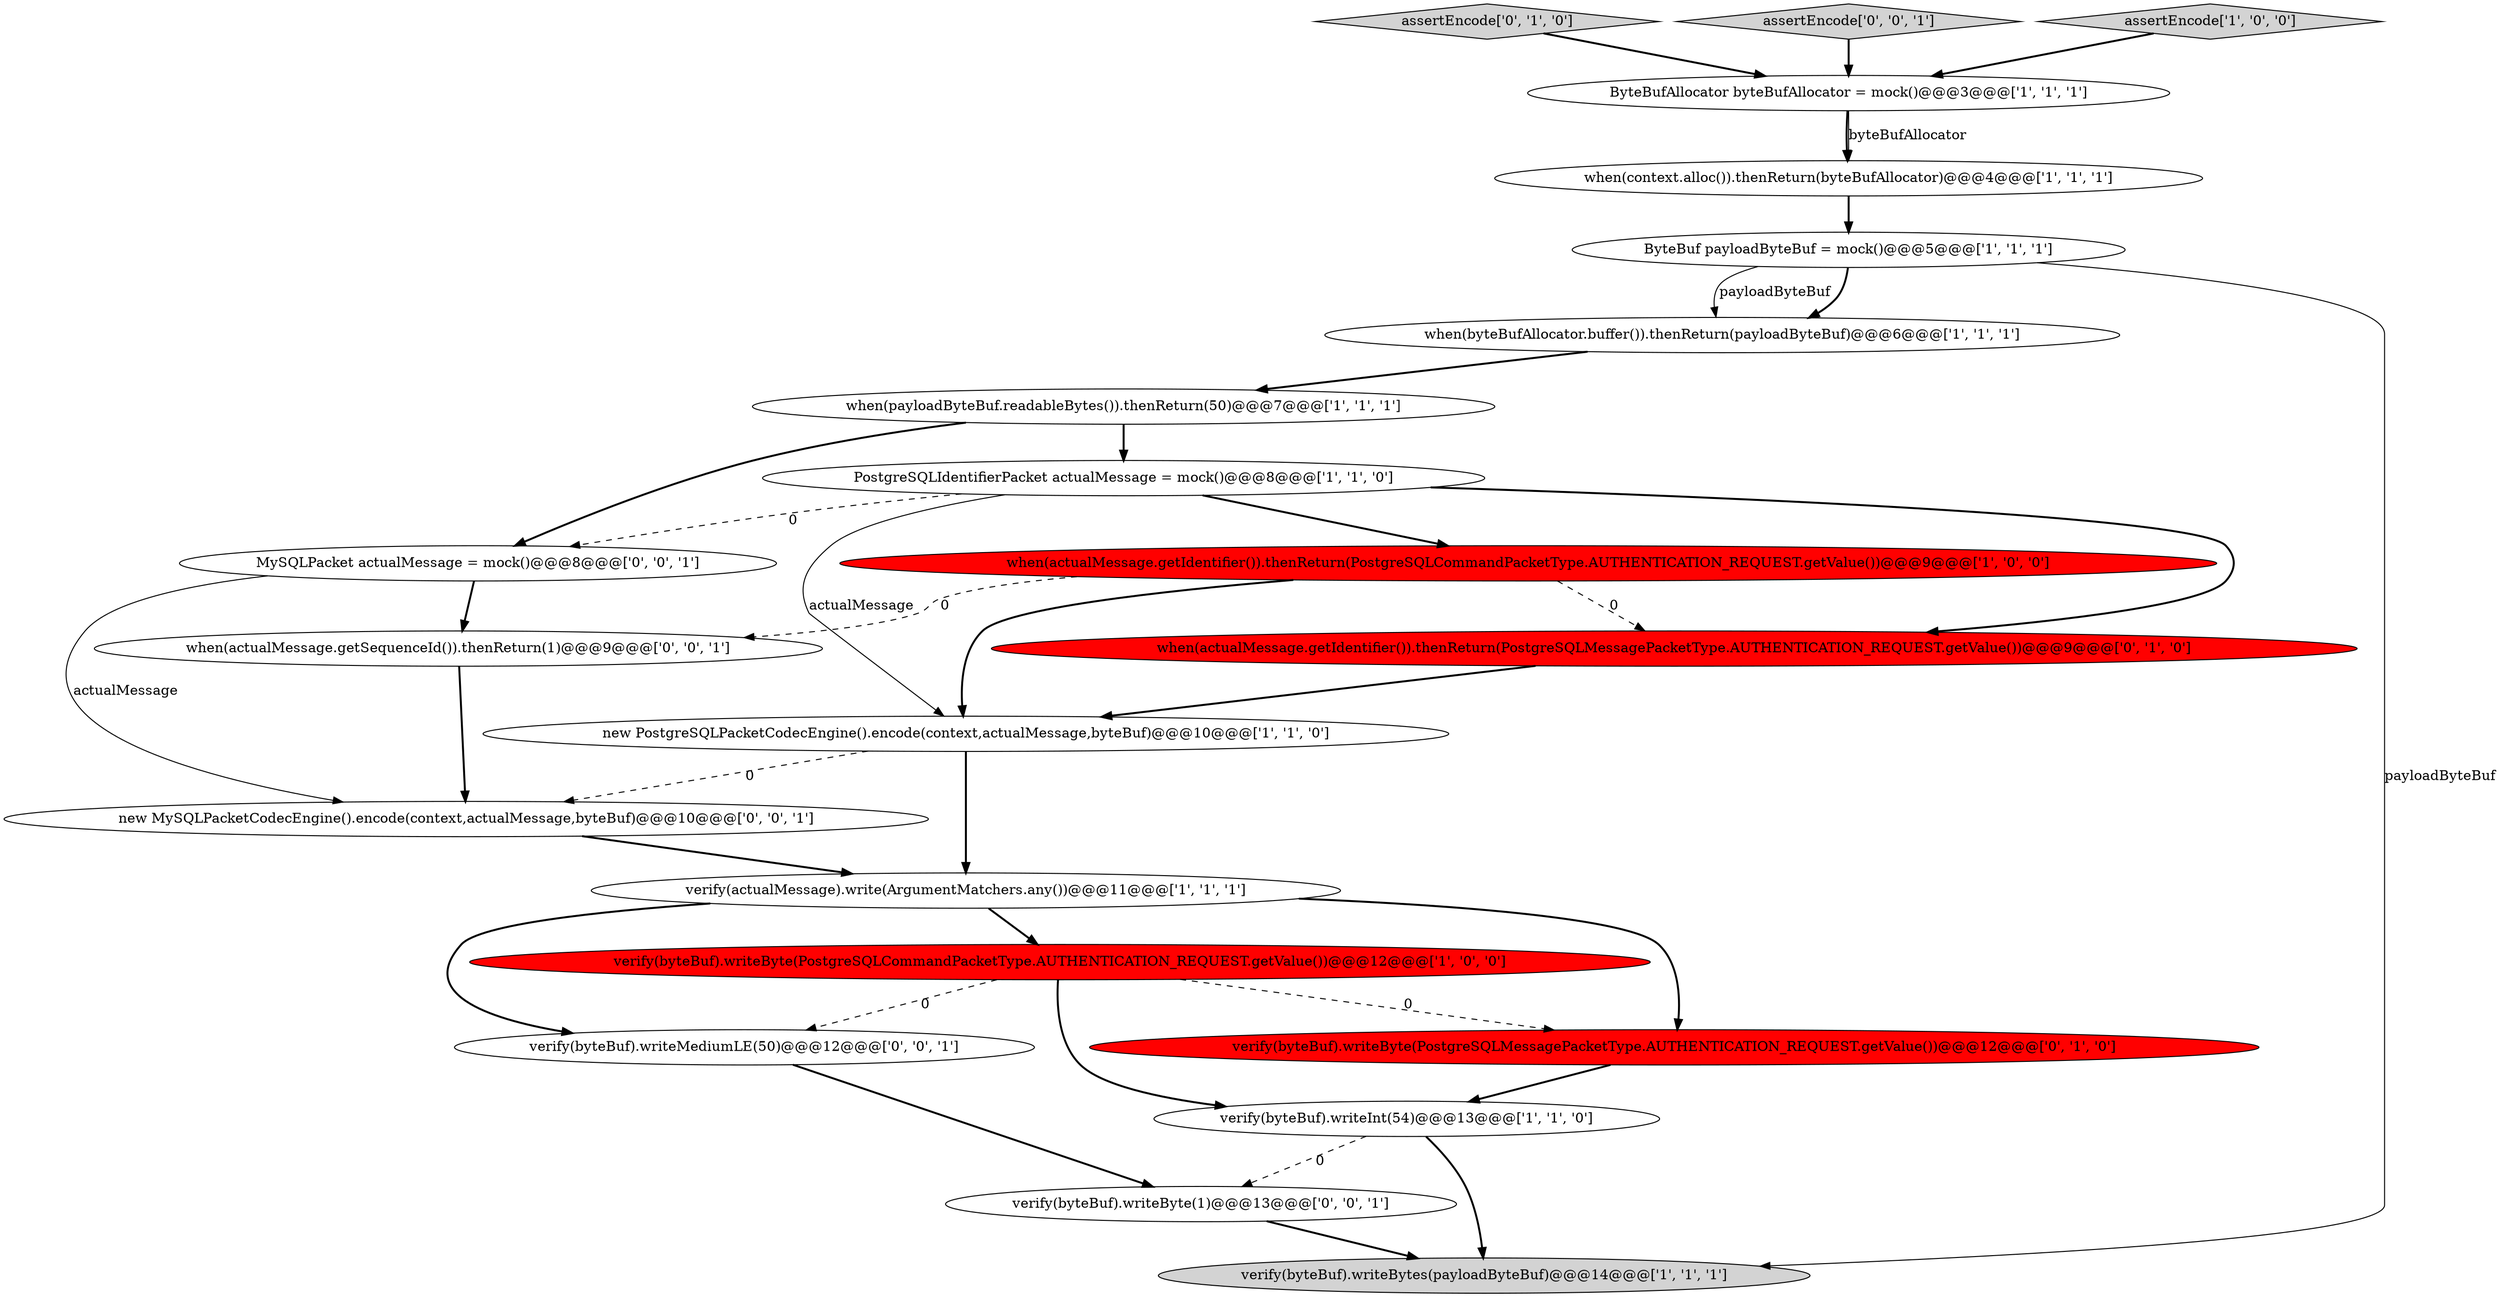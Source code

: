 digraph {
8 [style = filled, label = "when(byteBufAllocator.buffer()).thenReturn(payloadByteBuf)@@@6@@@['1', '1', '1']", fillcolor = white, shape = ellipse image = "AAA0AAABBB1BBB"];
1 [style = filled, label = "verify(byteBuf).writeBytes(payloadByteBuf)@@@14@@@['1', '1', '1']", fillcolor = lightgray, shape = ellipse image = "AAA0AAABBB1BBB"];
14 [style = filled, label = "assertEncode['0', '1', '0']", fillcolor = lightgray, shape = diamond image = "AAA0AAABBB2BBB"];
21 [style = filled, label = "MySQLPacket actualMessage = mock()@@@8@@@['0', '0', '1']", fillcolor = white, shape = ellipse image = "AAA0AAABBB3BBB"];
16 [style = filled, label = "assertEncode['0', '0', '1']", fillcolor = lightgray, shape = diamond image = "AAA0AAABBB3BBB"];
2 [style = filled, label = "ByteBufAllocator byteBufAllocator = mock()@@@3@@@['1', '1', '1']", fillcolor = white, shape = ellipse image = "AAA0AAABBB1BBB"];
6 [style = filled, label = "new PostgreSQLPacketCodecEngine().encode(context,actualMessage,byteBuf)@@@10@@@['1', '1', '0']", fillcolor = white, shape = ellipse image = "AAA0AAABBB1BBB"];
18 [style = filled, label = "when(actualMessage.getSequenceId()).thenReturn(1)@@@9@@@['0', '0', '1']", fillcolor = white, shape = ellipse image = "AAA0AAABBB3BBB"];
9 [style = filled, label = "verify(byteBuf).writeInt(54)@@@13@@@['1', '1', '0']", fillcolor = white, shape = ellipse image = "AAA0AAABBB1BBB"];
17 [style = filled, label = "new MySQLPacketCodecEngine().encode(context,actualMessage,byteBuf)@@@10@@@['0', '0', '1']", fillcolor = white, shape = ellipse image = "AAA0AAABBB3BBB"];
5 [style = filled, label = "when(actualMessage.getIdentifier()).thenReturn(PostgreSQLCommandPacketType.AUTHENTICATION_REQUEST.getValue())@@@9@@@['1', '0', '0']", fillcolor = red, shape = ellipse image = "AAA1AAABBB1BBB"];
11 [style = filled, label = "when(payloadByteBuf.readableBytes()).thenReturn(50)@@@7@@@['1', '1', '1']", fillcolor = white, shape = ellipse image = "AAA0AAABBB1BBB"];
7 [style = filled, label = "PostgreSQLIdentifierPacket actualMessage = mock()@@@8@@@['1', '1', '0']", fillcolor = white, shape = ellipse image = "AAA0AAABBB1BBB"];
3 [style = filled, label = "ByteBuf payloadByteBuf = mock()@@@5@@@['1', '1', '1']", fillcolor = white, shape = ellipse image = "AAA0AAABBB1BBB"];
0 [style = filled, label = "verify(byteBuf).writeByte(PostgreSQLCommandPacketType.AUTHENTICATION_REQUEST.getValue())@@@12@@@['1', '0', '0']", fillcolor = red, shape = ellipse image = "AAA1AAABBB1BBB"];
19 [style = filled, label = "verify(byteBuf).writeByte(1)@@@13@@@['0', '0', '1']", fillcolor = white, shape = ellipse image = "AAA0AAABBB3BBB"];
15 [style = filled, label = "when(actualMessage.getIdentifier()).thenReturn(PostgreSQLMessagePacketType.AUTHENTICATION_REQUEST.getValue())@@@9@@@['0', '1', '0']", fillcolor = red, shape = ellipse image = "AAA1AAABBB2BBB"];
20 [style = filled, label = "verify(byteBuf).writeMediumLE(50)@@@12@@@['0', '0', '1']", fillcolor = white, shape = ellipse image = "AAA0AAABBB3BBB"];
10 [style = filled, label = "assertEncode['1', '0', '0']", fillcolor = lightgray, shape = diamond image = "AAA0AAABBB1BBB"];
4 [style = filled, label = "when(context.alloc()).thenReturn(byteBufAllocator)@@@4@@@['1', '1', '1']", fillcolor = white, shape = ellipse image = "AAA0AAABBB1BBB"];
12 [style = filled, label = "verify(actualMessage).write(ArgumentMatchers.any())@@@11@@@['1', '1', '1']", fillcolor = white, shape = ellipse image = "AAA0AAABBB1BBB"];
13 [style = filled, label = "verify(byteBuf).writeByte(PostgreSQLMessagePacketType.AUTHENTICATION_REQUEST.getValue())@@@12@@@['0', '1', '0']", fillcolor = red, shape = ellipse image = "AAA1AAABBB2BBB"];
4->3 [style = bold, label=""];
0->9 [style = bold, label=""];
7->21 [style = dashed, label="0"];
11->21 [style = bold, label=""];
18->17 [style = bold, label=""];
12->20 [style = bold, label=""];
7->6 [style = solid, label="actualMessage"];
15->6 [style = bold, label=""];
6->17 [style = dashed, label="0"];
16->2 [style = bold, label=""];
5->18 [style = dashed, label="0"];
0->20 [style = dashed, label="0"];
2->4 [style = bold, label=""];
12->0 [style = bold, label=""];
21->18 [style = bold, label=""];
9->19 [style = dashed, label="0"];
3->1 [style = solid, label="payloadByteBuf"];
12->13 [style = bold, label=""];
19->1 [style = bold, label=""];
7->5 [style = bold, label=""];
21->17 [style = solid, label="actualMessage"];
17->12 [style = bold, label=""];
5->6 [style = bold, label=""];
3->8 [style = bold, label=""];
0->13 [style = dashed, label="0"];
7->15 [style = bold, label=""];
10->2 [style = bold, label=""];
14->2 [style = bold, label=""];
2->4 [style = solid, label="byteBufAllocator"];
13->9 [style = bold, label=""];
9->1 [style = bold, label=""];
20->19 [style = bold, label=""];
5->15 [style = dashed, label="0"];
8->11 [style = bold, label=""];
11->7 [style = bold, label=""];
3->8 [style = solid, label="payloadByteBuf"];
6->12 [style = bold, label=""];
}

